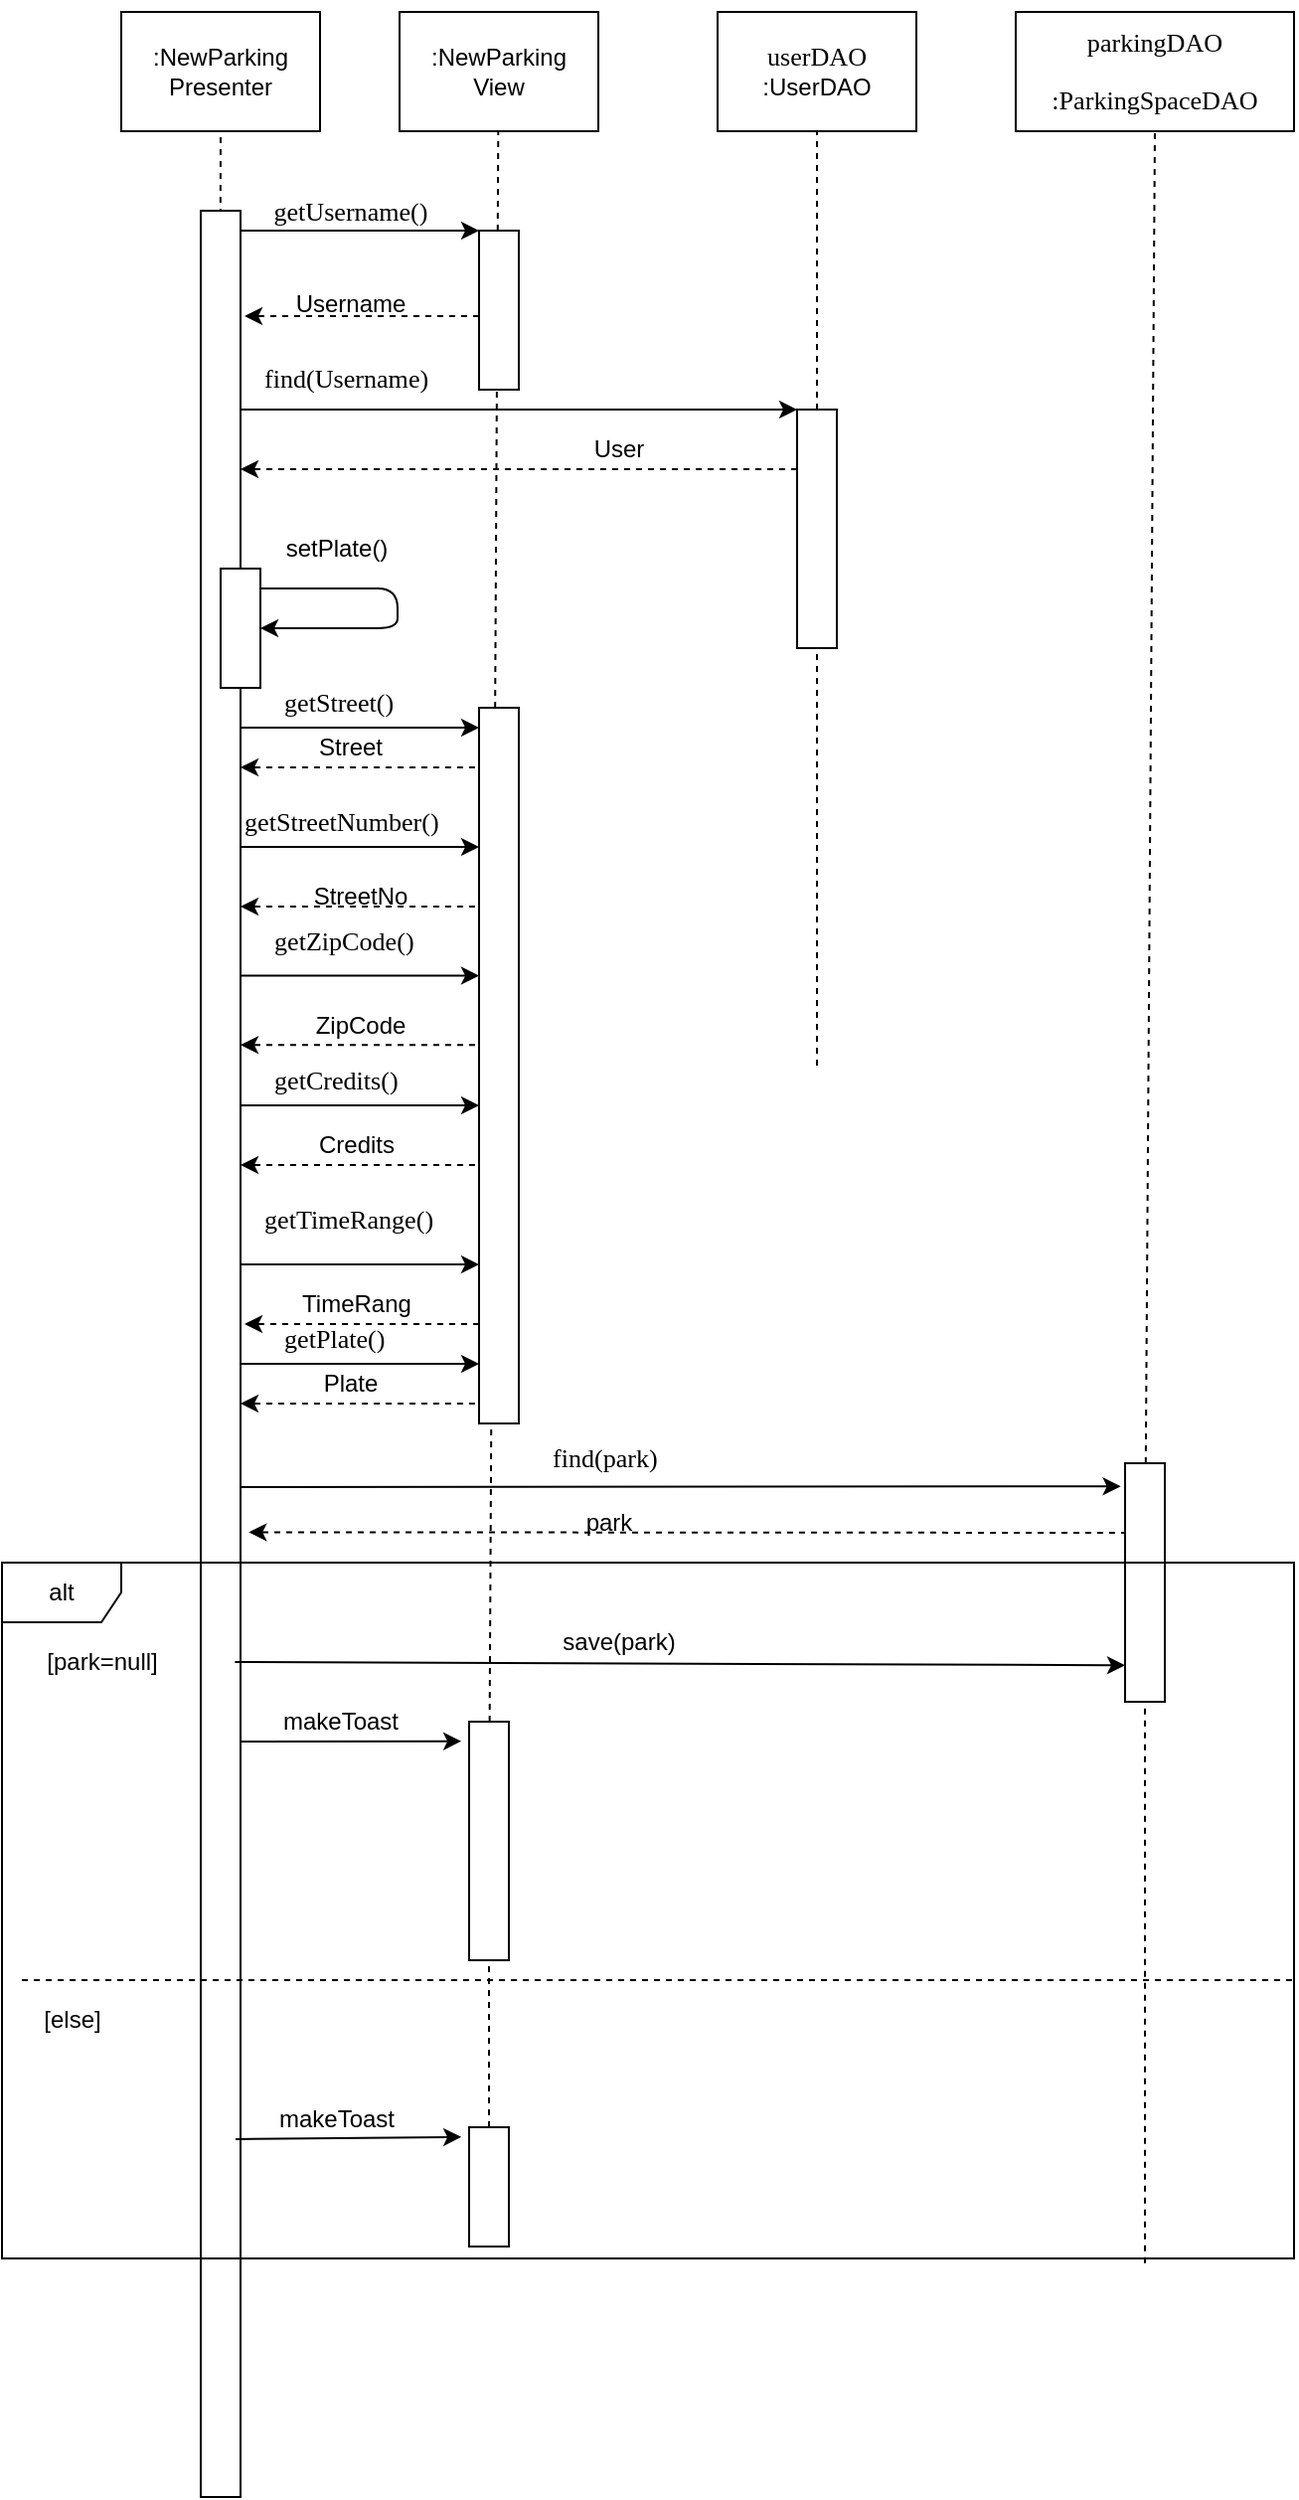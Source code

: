 <mxfile version="13.0.3" type="device"><diagram id="MUe0FKJwnGCPbqyCByJU" name="Page-1"><mxGraphModel dx="1086" dy="806" grid="1" gridSize="10" guides="1" tooltips="1" connect="1" arrows="1" fold="1" page="1" pageScale="1" pageWidth="850" pageHeight="1100" math="0" shadow="0"><root><mxCell id="0"/><mxCell id="1" parent="0"/><mxCell id="HerEpRS1aZ2oT4_8LjeR-1" value=":NewParking&lt;br&gt;View" style="rounded=0;whiteSpace=wrap;html=1;" parent="1" vertex="1"><mxGeometry x="770" y="910" width="100" height="60" as="geometry"/></mxCell><mxCell id="HerEpRS1aZ2oT4_8LjeR-5" value="" style="endArrow=none;dashed=1;html=1;entryX=0.5;entryY=1;entryDx=0;entryDy=0;" parent="1" target="HerEpRS1aZ2oT4_8LjeR-14" edge="1"><mxGeometry width="50" height="50" relative="1" as="geometry"><mxPoint x="679.5" y="1210" as="sourcePoint"/><mxPoint x="679.5" y="970" as="targetPoint"/></mxGeometry></mxCell><mxCell id="HerEpRS1aZ2oT4_8LjeR-7" value="&lt;pre style=&quot;font-family: &amp;#34;consolas&amp;#34; ; font-size: 9.8pt&quot;&gt;parkingDAO&lt;/pre&gt;&lt;pre style=&quot;font-family: &amp;#34;consolas&amp;#34; ; font-size: 9.8pt&quot;&gt;:ParkingSpaceDAO&lt;/pre&gt;" style="rounded=0;whiteSpace=wrap;html=1;" parent="1" vertex="1"><mxGeometry x="1080" y="910" width="140" height="60" as="geometry"/></mxCell><mxCell id="HerEpRS1aZ2oT4_8LjeR-8" value="" style="endArrow=none;dashed=1;html=1;entryX=0.5;entryY=1;entryDx=0;entryDy=0;" parent="1" source="HerEpRS1aZ2oT4_8LjeR-60" target="HerEpRS1aZ2oT4_8LjeR-7" edge="1"><mxGeometry width="50" height="50" relative="1" as="geometry"><mxPoint x="1150" y="1912.353" as="sourcePoint"/><mxPoint x="1359" y="1153.036" as="targetPoint"/></mxGeometry></mxCell><mxCell id="HerEpRS1aZ2oT4_8LjeR-9" value="&lt;span style=&quot;font-family: &amp;#34;consolas&amp;#34; ; font-size: 9.8pt&quot;&gt;userDAO&lt;br&gt;&lt;/span&gt;:UserDAO" style="rounded=0;whiteSpace=wrap;html=1;" parent="1" vertex="1"><mxGeometry x="930" y="910" width="100" height="60" as="geometry"/></mxCell><mxCell id="HerEpRS1aZ2oT4_8LjeR-10" value="" style="endArrow=none;dashed=1;html=1;entryX=0.5;entryY=1;entryDx=0;entryDy=0;" parent="1" source="HerEpRS1aZ2oT4_8LjeR-11" target="HerEpRS1aZ2oT4_8LjeR-9" edge="1"><mxGeometry width="50" height="50" relative="1" as="geometry"><mxPoint x="1200" y="1560" as="sourcePoint"/><mxPoint x="1199" y="1133.036" as="targetPoint"/></mxGeometry></mxCell><mxCell id="HerEpRS1aZ2oT4_8LjeR-11" value="" style="rounded=0;whiteSpace=wrap;html=1;" parent="1" vertex="1"><mxGeometry x="970" y="1110" width="20" height="120" as="geometry"/></mxCell><mxCell id="HerEpRS1aZ2oT4_8LjeR-12" value="" style="endArrow=none;dashed=1;html=1;entryX=0.5;entryY=1;entryDx=0;entryDy=0;" parent="1" target="HerEpRS1aZ2oT4_8LjeR-11" edge="1"><mxGeometry width="50" height="50" relative="1" as="geometry"><mxPoint x="980" y="1440" as="sourcePoint"/><mxPoint x="1200" y="970" as="targetPoint"/></mxGeometry></mxCell><mxCell id="HerEpRS1aZ2oT4_8LjeR-13" value="" style="endArrow=classic;html=1;" parent="1" edge="1"><mxGeometry width="50" height="50" relative="1" as="geometry"><mxPoint x="690" y="1020" as="sourcePoint"/><mxPoint x="810" y="1020" as="targetPoint"/></mxGeometry></mxCell><mxCell id="HerEpRS1aZ2oT4_8LjeR-14" value=":NewParking&lt;br&gt;Presenter" style="rounded=0;whiteSpace=wrap;html=1;" parent="1" vertex="1"><mxGeometry x="630" y="910" width="100" height="60" as="geometry"/></mxCell><mxCell id="HerEpRS1aZ2oT4_8LjeR-15" value="" style="rounded=0;whiteSpace=wrap;html=1;" parent="1" vertex="1"><mxGeometry x="670" y="1010" width="20" height="1150" as="geometry"/></mxCell><mxCell id="HerEpRS1aZ2oT4_8LjeR-28" value="" style="endArrow=classic;html=1;strokeColor=#000000;dashed=1;" parent="1" edge="1"><mxGeometry width="50" height="50" relative="1" as="geometry"><mxPoint x="810" y="1063" as="sourcePoint"/><mxPoint x="692" y="1063" as="targetPoint"/></mxGeometry></mxCell><mxCell id="HerEpRS1aZ2oT4_8LjeR-29" value="&lt;pre style=&quot;font-family: &amp;#34;consolas&amp;#34; ; font-size: 9.8pt&quot;&gt;getUsername()&lt;/pre&gt;" style="text;html=1;align=center;verticalAlign=middle;resizable=0;points=[];autosize=1;" parent="1" vertex="1"><mxGeometry x="690" y="985" width="110" height="50" as="geometry"/></mxCell><mxCell id="HerEpRS1aZ2oT4_8LjeR-30" value="Username" style="text;html=1;align=center;verticalAlign=middle;resizable=0;points=[];autosize=1;" parent="1" vertex="1"><mxGeometry x="710" y="1047" width="70" height="20" as="geometry"/></mxCell><mxCell id="HerEpRS1aZ2oT4_8LjeR-31" value="&lt;pre style=&quot;font-family: &amp;#34;consolas&amp;#34; ; font-size: 9.8pt&quot;&gt;find(Username)&lt;/pre&gt;" style="text;whiteSpace=wrap;html=1;" parent="1" vertex="1"><mxGeometry x="700" y="1067" width="50" height="60" as="geometry"/></mxCell><mxCell id="HerEpRS1aZ2oT4_8LjeR-32" value="" style="endArrow=classic;html=1;entryX=0;entryY=0;entryDx=0;entryDy=0;" parent="1" target="HerEpRS1aZ2oT4_8LjeR-11" edge="1"><mxGeometry width="50" height="50" relative="1" as="geometry"><mxPoint x="690.0" y="1110" as="sourcePoint"/><mxPoint x="960" y="1110" as="targetPoint"/></mxGeometry></mxCell><mxCell id="HerEpRS1aZ2oT4_8LjeR-35" value="" style="endArrow=classic;html=1;strokeColor=#000000;entryX=1;entryY=0.5;entryDx=0;entryDy=0;" parent="1" target="HerEpRS1aZ2oT4_8LjeR-36" edge="1"><mxGeometry width="50" height="50" relative="1" as="geometry"><mxPoint x="700" y="1200" as="sourcePoint"/><mxPoint x="700.62" y="1198.78" as="targetPoint"/><Array as="points"><mxPoint x="769" y="1200"/><mxPoint x="769" y="1220"/></Array></mxGeometry></mxCell><mxCell id="HerEpRS1aZ2oT4_8LjeR-36" value="" style="rounded=0;whiteSpace=wrap;html=1;" parent="1" vertex="1"><mxGeometry x="680" y="1190" width="20" height="60" as="geometry"/></mxCell><mxCell id="HerEpRS1aZ2oT4_8LjeR-37" value="setPlate()" style="text;html=1;align=center;verticalAlign=middle;resizable=0;points=[];autosize=1;" parent="1" vertex="1"><mxGeometry x="702.5" y="1170" width="70" height="20" as="geometry"/></mxCell><mxCell id="HerEpRS1aZ2oT4_8LjeR-38" value="" style="endArrow=classic;html=1;" parent="1" edge="1"><mxGeometry width="50" height="50" relative="1" as="geometry"><mxPoint x="690.0" y="1270" as="sourcePoint"/><mxPoint x="810" y="1270" as="targetPoint"/></mxGeometry></mxCell><mxCell id="HerEpRS1aZ2oT4_8LjeR-41" value="" style="endArrow=none;dashed=1;html=1;entryX=0.5;entryY=1;entryDx=0;entryDy=0;" parent="1" source="HerEpRS1aZ2oT4_8LjeR-69" edge="1"><mxGeometry width="50" height="50" relative="1" as="geometry"><mxPoint x="820" y="1890" as="sourcePoint"/><mxPoint x="819.66" y="970" as="targetPoint"/></mxGeometry></mxCell><mxCell id="HerEpRS1aZ2oT4_8LjeR-42" value="" style="rounded=0;whiteSpace=wrap;html=1;" parent="1" vertex="1"><mxGeometry x="810" y="1020" width="20" height="80" as="geometry"/></mxCell><mxCell id="HerEpRS1aZ2oT4_8LjeR-43" value="" style="rounded=0;whiteSpace=wrap;html=1;" parent="1" vertex="1"><mxGeometry x="810" y="1260" width="20" height="360" as="geometry"/></mxCell><mxCell id="HerEpRS1aZ2oT4_8LjeR-44" value="&lt;pre style=&quot;font-family: &amp;#34;consolas&amp;#34; ; font-size: 9.8pt&quot;&gt;getStreet()&lt;/pre&gt;" style="text;whiteSpace=wrap;html=1;" parent="1" vertex="1"><mxGeometry x="710" y="1230" width="100" height="60" as="geometry"/></mxCell><mxCell id="HerEpRS1aZ2oT4_8LjeR-45" value="&lt;pre style=&quot;font-family: &amp;#34;consolas&amp;#34; ; font-size: 9.8pt&quot;&gt;getStreetNumber()&lt;/pre&gt;" style="text;whiteSpace=wrap;html=1;" parent="1" vertex="1"><mxGeometry x="690" y="1290" width="120" height="30" as="geometry"/></mxCell><mxCell id="HerEpRS1aZ2oT4_8LjeR-46" value="&lt;pre style=&quot;font-family: &amp;#34;consolas&amp;#34; ; font-size: 9.8pt&quot;&gt;getZipCode()&lt;/pre&gt;" style="text;whiteSpace=wrap;html=1;" parent="1" vertex="1"><mxGeometry x="705" y="1350" width="110" height="60" as="geometry"/></mxCell><mxCell id="HerEpRS1aZ2oT4_8LjeR-47" value="&lt;pre style=&quot;font-family: &amp;#34;consolas&amp;#34; ; font-size: 9.8pt&quot;&gt;getCredits()&lt;/pre&gt;" style="text;whiteSpace=wrap;html=1;" parent="1" vertex="1"><mxGeometry x="705" y="1420" width="110" height="60" as="geometry"/></mxCell><mxCell id="HerEpRS1aZ2oT4_8LjeR-48" value="&lt;pre style=&quot;font-family: &amp;#34;consolas&amp;#34; ; font-size: 9.8pt&quot;&gt;getTimeRange()&lt;/pre&gt;" style="text;whiteSpace=wrap;html=1;" parent="1" vertex="1"><mxGeometry x="700" y="1490" width="130" height="60" as="geometry"/></mxCell><mxCell id="HerEpRS1aZ2oT4_8LjeR-49" value="&lt;pre style=&quot;font-family: &amp;#34;consolas&amp;#34; ; font-size: 9.8pt&quot;&gt;getPlate()&lt;/pre&gt;" style="text;whiteSpace=wrap;html=1;" parent="1" vertex="1"><mxGeometry x="710" y="1550" width="100" height="60" as="geometry"/></mxCell><mxCell id="HerEpRS1aZ2oT4_8LjeR-50" value="" style="endArrow=classic;html=1;" parent="1" edge="1"><mxGeometry width="50" height="50" relative="1" as="geometry"><mxPoint x="690.0" y="1330" as="sourcePoint"/><mxPoint x="810" y="1330" as="targetPoint"/></mxGeometry></mxCell><mxCell id="HerEpRS1aZ2oT4_8LjeR-51" value="" style="endArrow=classic;html=1;" parent="1" edge="1"><mxGeometry width="50" height="50" relative="1" as="geometry"><mxPoint x="690.0" y="1394.8" as="sourcePoint"/><mxPoint x="810" y="1394.8" as="targetPoint"/></mxGeometry></mxCell><mxCell id="HerEpRS1aZ2oT4_8LjeR-52" value="" style="endArrow=classic;html=1;" parent="1" edge="1"><mxGeometry width="50" height="50" relative="1" as="geometry"><mxPoint x="690.0" y="1460" as="sourcePoint"/><mxPoint x="810" y="1460" as="targetPoint"/></mxGeometry></mxCell><mxCell id="HerEpRS1aZ2oT4_8LjeR-53" value="" style="endArrow=classic;html=1;" parent="1" edge="1"><mxGeometry width="50" height="50" relative="1" as="geometry"><mxPoint x="690.0" y="1540" as="sourcePoint"/><mxPoint x="810" y="1540" as="targetPoint"/></mxGeometry></mxCell><mxCell id="HerEpRS1aZ2oT4_8LjeR-54" value="" style="endArrow=classic;html=1;" parent="1" edge="1"><mxGeometry width="50" height="50" relative="1" as="geometry"><mxPoint x="690.0" y="1590" as="sourcePoint"/><mxPoint x="810" y="1590" as="targetPoint"/></mxGeometry></mxCell><mxCell id="HerEpRS1aZ2oT4_8LjeR-56" value="" style="endArrow=classic;html=1;entryX=-0.109;entryY=0.097;entryDx=0;entryDy=0;entryPerimeter=0;" parent="1" target="HerEpRS1aZ2oT4_8LjeR-60" edge="1"><mxGeometry width="50" height="50" relative="1" as="geometry"><mxPoint x="690" y="1652" as="sourcePoint"/><mxPoint x="1125" y="1650" as="targetPoint"/></mxGeometry></mxCell><mxCell id="HerEpRS1aZ2oT4_8LjeR-57" value="&lt;pre style=&quot;font-family: &amp;#34;consolas&amp;#34; ; font-size: 9.8pt&quot;&gt;find(park)&lt;/pre&gt;" style="text;whiteSpace=wrap;html=1;" parent="1" vertex="1"><mxGeometry x="845" y="1610" width="80" height="60" as="geometry"/></mxCell><mxCell id="HerEpRS1aZ2oT4_8LjeR-58" value="" style="endArrow=classic;html=1;strokeColor=#000000;dashed=1;entryX=1.208;entryY=0.578;entryDx=0;entryDy=0;entryPerimeter=0;" parent="1" target="HerEpRS1aZ2oT4_8LjeR-15" edge="1"><mxGeometry width="50" height="50" relative="1" as="geometry"><mxPoint x="1136" y="1675" as="sourcePoint"/><mxPoint x="700" y="1680" as="targetPoint"/></mxGeometry></mxCell><mxCell id="HerEpRS1aZ2oT4_8LjeR-59" value="park" style="text;html=1;align=center;verticalAlign=middle;resizable=0;points=[];autosize=1;" parent="1" vertex="1"><mxGeometry x="855" y="1660" width="40" height="20" as="geometry"/></mxCell><mxCell id="HerEpRS1aZ2oT4_8LjeR-60" value="" style="rounded=0;whiteSpace=wrap;html=1;" parent="1" vertex="1"><mxGeometry x="1135" y="1640" width="20" height="120" as="geometry"/></mxCell><mxCell id="HerEpRS1aZ2oT4_8LjeR-61" value="" style="endArrow=none;dashed=1;html=1;entryX=0.5;entryY=1;entryDx=0;entryDy=0;" parent="1" target="HerEpRS1aZ2oT4_8LjeR-60" edge="1"><mxGeometry width="50" height="50" relative="1" as="geometry"><mxPoint x="1145" y="2042.353" as="sourcePoint"/><mxPoint x="1145" y="1100" as="targetPoint"/></mxGeometry></mxCell><mxCell id="HerEpRS1aZ2oT4_8LjeR-64" value="alt" style="shape=umlFrame;whiteSpace=wrap;html=1;" parent="1" vertex="1"><mxGeometry x="570" y="1690" width="650" height="350" as="geometry"/></mxCell><mxCell id="HerEpRS1aZ2oT4_8LjeR-65" value="" style="endArrow=classic;html=1;entryX=-0.109;entryY=0.097;entryDx=0;entryDy=0;entryPerimeter=0;" parent="1" edge="1"><mxGeometry width="50" height="50" relative="1" as="geometry"><mxPoint x="687.18" y="1740" as="sourcePoint"/><mxPoint x="1135" y="1741.64" as="targetPoint"/></mxGeometry></mxCell><mxCell id="HerEpRS1aZ2oT4_8LjeR-66" value="save(park)" style="text;html=1;align=center;verticalAlign=middle;resizable=0;points=[];autosize=1;" parent="1" vertex="1"><mxGeometry x="845" y="1720" width="70" height="20" as="geometry"/></mxCell><mxCell id="HerEpRS1aZ2oT4_8LjeR-68" value="" style="endArrow=classic;html=1;entryX=-0.197;entryY=0.082;entryDx=0;entryDy=0;entryPerimeter=0;" parent="1" target="HerEpRS1aZ2oT4_8LjeR-69" edge="1"><mxGeometry width="50" height="50" relative="1" as="geometry"><mxPoint x="690.0" y="1780" as="sourcePoint"/><mxPoint x="785" y="1780" as="targetPoint"/></mxGeometry></mxCell><mxCell id="HerEpRS1aZ2oT4_8LjeR-69" value="" style="rounded=0;whiteSpace=wrap;html=1;" parent="1" vertex="1"><mxGeometry x="805" y="1770" width="20" height="120" as="geometry"/></mxCell><mxCell id="HerEpRS1aZ2oT4_8LjeR-70" value="" style="endArrow=none;dashed=1;html=1;entryX=0.5;entryY=1;entryDx=0;entryDy=0;" parent="1" source="HerEpRS1aZ2oT4_8LjeR-73" target="HerEpRS1aZ2oT4_8LjeR-69" edge="1"><mxGeometry width="50" height="50" relative="1" as="geometry"><mxPoint x="815" y="2020" as="sourcePoint"/><mxPoint x="814.66" y="1100" as="targetPoint"/></mxGeometry></mxCell><mxCell id="HerEpRS1aZ2oT4_8LjeR-71" value="makeToast" style="text;html=1;align=center;verticalAlign=middle;resizable=0;points=[];autosize=1;" parent="1" vertex="1"><mxGeometry x="705" y="1760" width="70" height="20" as="geometry"/></mxCell><mxCell id="HerEpRS1aZ2oT4_8LjeR-72" value="" style="endArrow=classic;html=1;entryX=-0.197;entryY=0.082;entryDx=0;entryDy=0;entryPerimeter=0;" parent="1" target="HerEpRS1aZ2oT4_8LjeR-73" edge="1"><mxGeometry width="50" height="50" relative="1" as="geometry"><mxPoint x="687.5" y="1980" as="sourcePoint"/><mxPoint x="782.5" y="1980" as="targetPoint"/></mxGeometry></mxCell><mxCell id="HerEpRS1aZ2oT4_8LjeR-74" value="makeToast" style="text;html=1;align=center;verticalAlign=middle;resizable=0;points=[];autosize=1;" parent="1" vertex="1"><mxGeometry x="702.5" y="1960" width="70" height="20" as="geometry"/></mxCell><mxCell id="HerEpRS1aZ2oT4_8LjeR-75" value="" style="endArrow=none;dashed=1;html=1;strokeColor=#000000;" parent="1" edge="1"><mxGeometry width="50" height="50" relative="1" as="geometry"><mxPoint x="580" y="1900" as="sourcePoint"/><mxPoint x="1220" y="1900" as="targetPoint"/></mxGeometry></mxCell><mxCell id="HerEpRS1aZ2oT4_8LjeR-76" value="[park=null]" style="text;html=1;align=center;verticalAlign=middle;resizable=0;points=[];autosize=1;" parent="1" vertex="1"><mxGeometry x="585" y="1730" width="70" height="20" as="geometry"/></mxCell><mxCell id="HerEpRS1aZ2oT4_8LjeR-77" value="[else]" style="text;html=1;align=center;verticalAlign=middle;resizable=0;points=[];autosize=1;" parent="1" vertex="1"><mxGeometry x="585" y="1910" width="40" height="20" as="geometry"/></mxCell><mxCell id="HerEpRS1aZ2oT4_8LjeR-78" value="" style="endArrow=classic;html=1;strokeColor=#000000;dashed=1;" parent="1" edge="1"><mxGeometry width="50" height="50" relative="1" as="geometry"><mxPoint x="970" y="1140" as="sourcePoint"/><mxPoint x="690" y="1140" as="targetPoint"/></mxGeometry></mxCell><mxCell id="HerEpRS1aZ2oT4_8LjeR-79" value="User" style="text;html=1;align=center;verticalAlign=middle;resizable=0;points=[];autosize=1;" parent="1" vertex="1"><mxGeometry x="860" y="1120" width="40" height="20" as="geometry"/></mxCell><mxCell id="HerEpRS1aZ2oT4_8LjeR-73" value="" style="rounded=0;whiteSpace=wrap;html=1;" parent="1" vertex="1"><mxGeometry x="805" y="1974" width="20" height="60" as="geometry"/></mxCell><mxCell id="HerEpRS1aZ2oT4_8LjeR-81" value="" style="endArrow=classic;html=1;strokeColor=#000000;dashed=1;" parent="1" edge="1"><mxGeometry width="50" height="50" relative="1" as="geometry"><mxPoint x="808" y="1290" as="sourcePoint"/><mxPoint x="690.0" y="1290" as="targetPoint"/></mxGeometry></mxCell><mxCell id="HerEpRS1aZ2oT4_8LjeR-82" value="" style="endArrow=classic;html=1;strokeColor=#000000;dashed=1;" parent="1" edge="1"><mxGeometry width="50" height="50" relative="1" as="geometry"><mxPoint x="808" y="1360" as="sourcePoint"/><mxPoint x="690.0" y="1360" as="targetPoint"/></mxGeometry></mxCell><mxCell id="HerEpRS1aZ2oT4_8LjeR-83" value="" style="endArrow=classic;html=1;strokeColor=#000000;dashed=1;" parent="1" edge="1"><mxGeometry width="50" height="50" relative="1" as="geometry"><mxPoint x="808" y="1429.58" as="sourcePoint"/><mxPoint x="690" y="1429.58" as="targetPoint"/></mxGeometry></mxCell><mxCell id="HerEpRS1aZ2oT4_8LjeR-84" value="" style="endArrow=classic;html=1;strokeColor=#000000;dashed=1;" parent="1" edge="1"><mxGeometry width="50" height="50" relative="1" as="geometry"><mxPoint x="808" y="1490" as="sourcePoint"/><mxPoint x="690" y="1490" as="targetPoint"/></mxGeometry></mxCell><mxCell id="HerEpRS1aZ2oT4_8LjeR-85" value="" style="endArrow=classic;html=1;strokeColor=#000000;dashed=1;" parent="1" edge="1"><mxGeometry width="50" height="50" relative="1" as="geometry"><mxPoint x="810" y="1570" as="sourcePoint"/><mxPoint x="692" y="1570" as="targetPoint"/></mxGeometry></mxCell><mxCell id="HerEpRS1aZ2oT4_8LjeR-86" value="Street" style="text;html=1;align=center;verticalAlign=middle;resizable=0;points=[];autosize=1;" parent="1" vertex="1"><mxGeometry x="720" y="1270" width="50" height="20" as="geometry"/></mxCell><mxCell id="HerEpRS1aZ2oT4_8LjeR-87" value="StreetNo" style="text;html=1;align=center;verticalAlign=middle;resizable=0;points=[];autosize=1;" parent="1" vertex="1"><mxGeometry x="720" y="1345" width="60" height="20" as="geometry"/></mxCell><mxCell id="HerEpRS1aZ2oT4_8LjeR-88" value="ZipCode" style="text;html=1;align=center;verticalAlign=middle;resizable=0;points=[];autosize=1;" parent="1" vertex="1"><mxGeometry x="720" y="1410" width="60" height="20" as="geometry"/></mxCell><mxCell id="HerEpRS1aZ2oT4_8LjeR-89" value="Credits" style="text;html=1;align=center;verticalAlign=middle;resizable=0;points=[];autosize=1;" parent="1" vertex="1"><mxGeometry x="722.5" y="1470" width="50" height="20" as="geometry"/></mxCell><mxCell id="HerEpRS1aZ2oT4_8LjeR-90" value="TimeRang" style="text;html=1;align=center;verticalAlign=middle;resizable=0;points=[];autosize=1;" parent="1" vertex="1"><mxGeometry x="712.5" y="1550" width="70" height="20" as="geometry"/></mxCell><mxCell id="HerEpRS1aZ2oT4_8LjeR-91" value="" style="endArrow=classic;html=1;strokeColor=#000000;dashed=1;" parent="1" edge="1"><mxGeometry width="50" height="50" relative="1" as="geometry"><mxPoint x="808" y="1610" as="sourcePoint"/><mxPoint x="690" y="1610" as="targetPoint"/></mxGeometry></mxCell><mxCell id="HerEpRS1aZ2oT4_8LjeR-92" value="Plate" style="text;html=1;align=center;verticalAlign=middle;resizable=0;points=[];autosize=1;" parent="1" vertex="1"><mxGeometry x="725" y="1590" width="40" height="20" as="geometry"/></mxCell></root></mxGraphModel></diagram></mxfile>